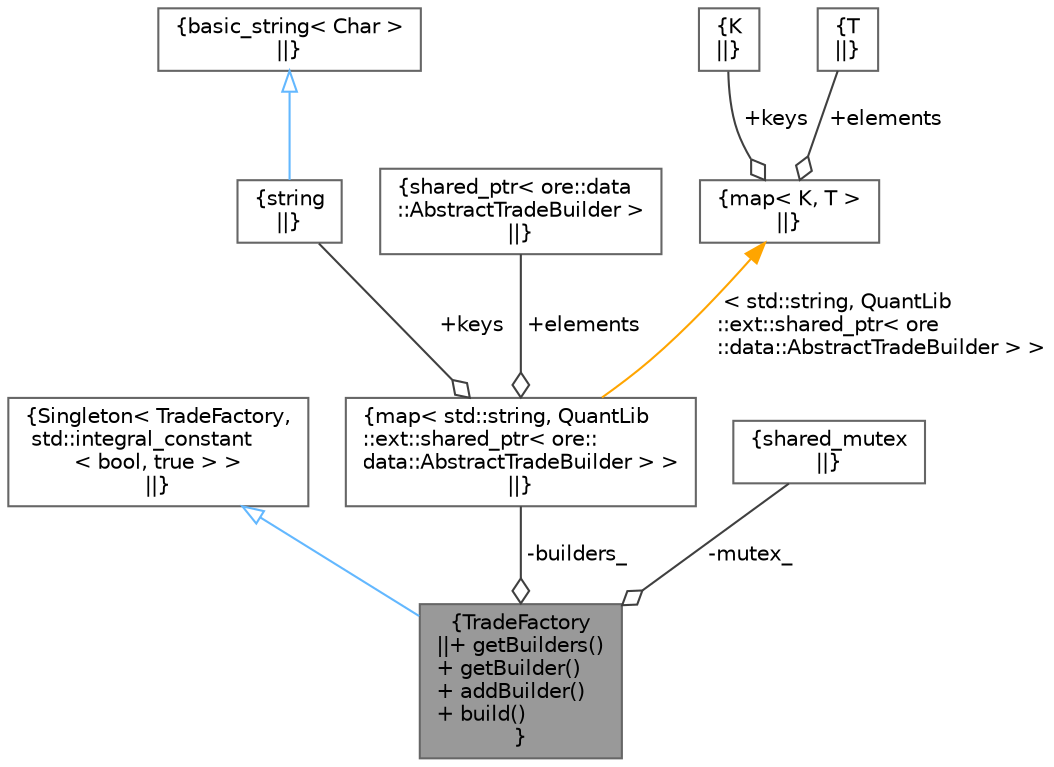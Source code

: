 digraph "TradeFactory"
{
 // INTERACTIVE_SVG=YES
 // LATEX_PDF_SIZE
  bgcolor="transparent";
  edge [fontname=Helvetica,fontsize=10,labelfontname=Helvetica,labelfontsize=10];
  node [fontname=Helvetica,fontsize=10,shape=box,height=0.2,width=0.4];
  Node1 [label="{TradeFactory\n||+ getBuilders()\l+ getBuilder()\l+ addBuilder()\l+ build()\l}",height=0.2,width=0.4,color="gray40", fillcolor="grey60", style="filled", fontcolor="black",tooltip="TradeFactory."];
  Node2 -> Node1 [dir="back",color="steelblue1",style="solid",arrowtail="onormal"];
  Node2 [label="{Singleton\< TradeFactory,\l std::integral_constant\l\< bool, true \> \>\n||}",height=0.2,width=0.4,color="gray40", fillcolor="white", style="filled",tooltip=" "];
  Node3 -> Node1 [color="grey25",style="solid",label=" -builders_" ,arrowhead="odiamond"];
  Node3 [label="{map\< std::string, QuantLib\l::ext::shared_ptr\< ore::\ldata::AbstractTradeBuilder \> \>\n||}",height=0.2,width=0.4,color="gray40", fillcolor="white", style="filled",tooltip=" "];
  Node4 -> Node3 [color="grey25",style="solid",label=" +keys" ,arrowhead="odiamond"];
  Node4 [label="{string\n||}",height=0.2,width=0.4,color="gray40", fillcolor="white", style="filled",tooltip=" "];
  Node5 -> Node4 [dir="back",color="steelblue1",style="solid",arrowtail="onormal"];
  Node5 [label="{basic_string\< Char \>\n||}",height=0.2,width=0.4,color="gray40", fillcolor="white", style="filled",tooltip=" "];
  Node6 -> Node3 [color="grey25",style="solid",label=" +elements" ,arrowhead="odiamond"];
  Node6 [label="{shared_ptr\< ore::data\l::AbstractTradeBuilder \>\n||}",height=0.2,width=0.4,color="gray40", fillcolor="white", style="filled",tooltip=" "];
  Node7 -> Node3 [dir="back",color="orange",style="solid",label=" \< std::string, QuantLib\l::ext::shared_ptr\< ore\l::data::AbstractTradeBuilder \> \>" ];
  Node7 [label="{map\< K, T \>\n||}",height=0.2,width=0.4,color="gray40", fillcolor="white", style="filled",tooltip=" "];
  Node8 -> Node7 [color="grey25",style="solid",label=" +keys" ,arrowhead="odiamond"];
  Node8 [label="{K\n||}",height=0.2,width=0.4,color="gray40", fillcolor="white", style="filled",tooltip=" "];
  Node9 -> Node7 [color="grey25",style="solid",label=" +elements" ,arrowhead="odiamond"];
  Node9 [label="{T\n||}",height=0.2,width=0.4,color="gray40", fillcolor="white", style="filled",tooltip=" "];
  Node10 -> Node1 [color="grey25",style="solid",label=" -mutex_" ,arrowhead="odiamond"];
  Node10 [label="{shared_mutex\n||}",height=0.2,width=0.4,color="gray40", fillcolor="white", style="filled",tooltip=" "];
}
